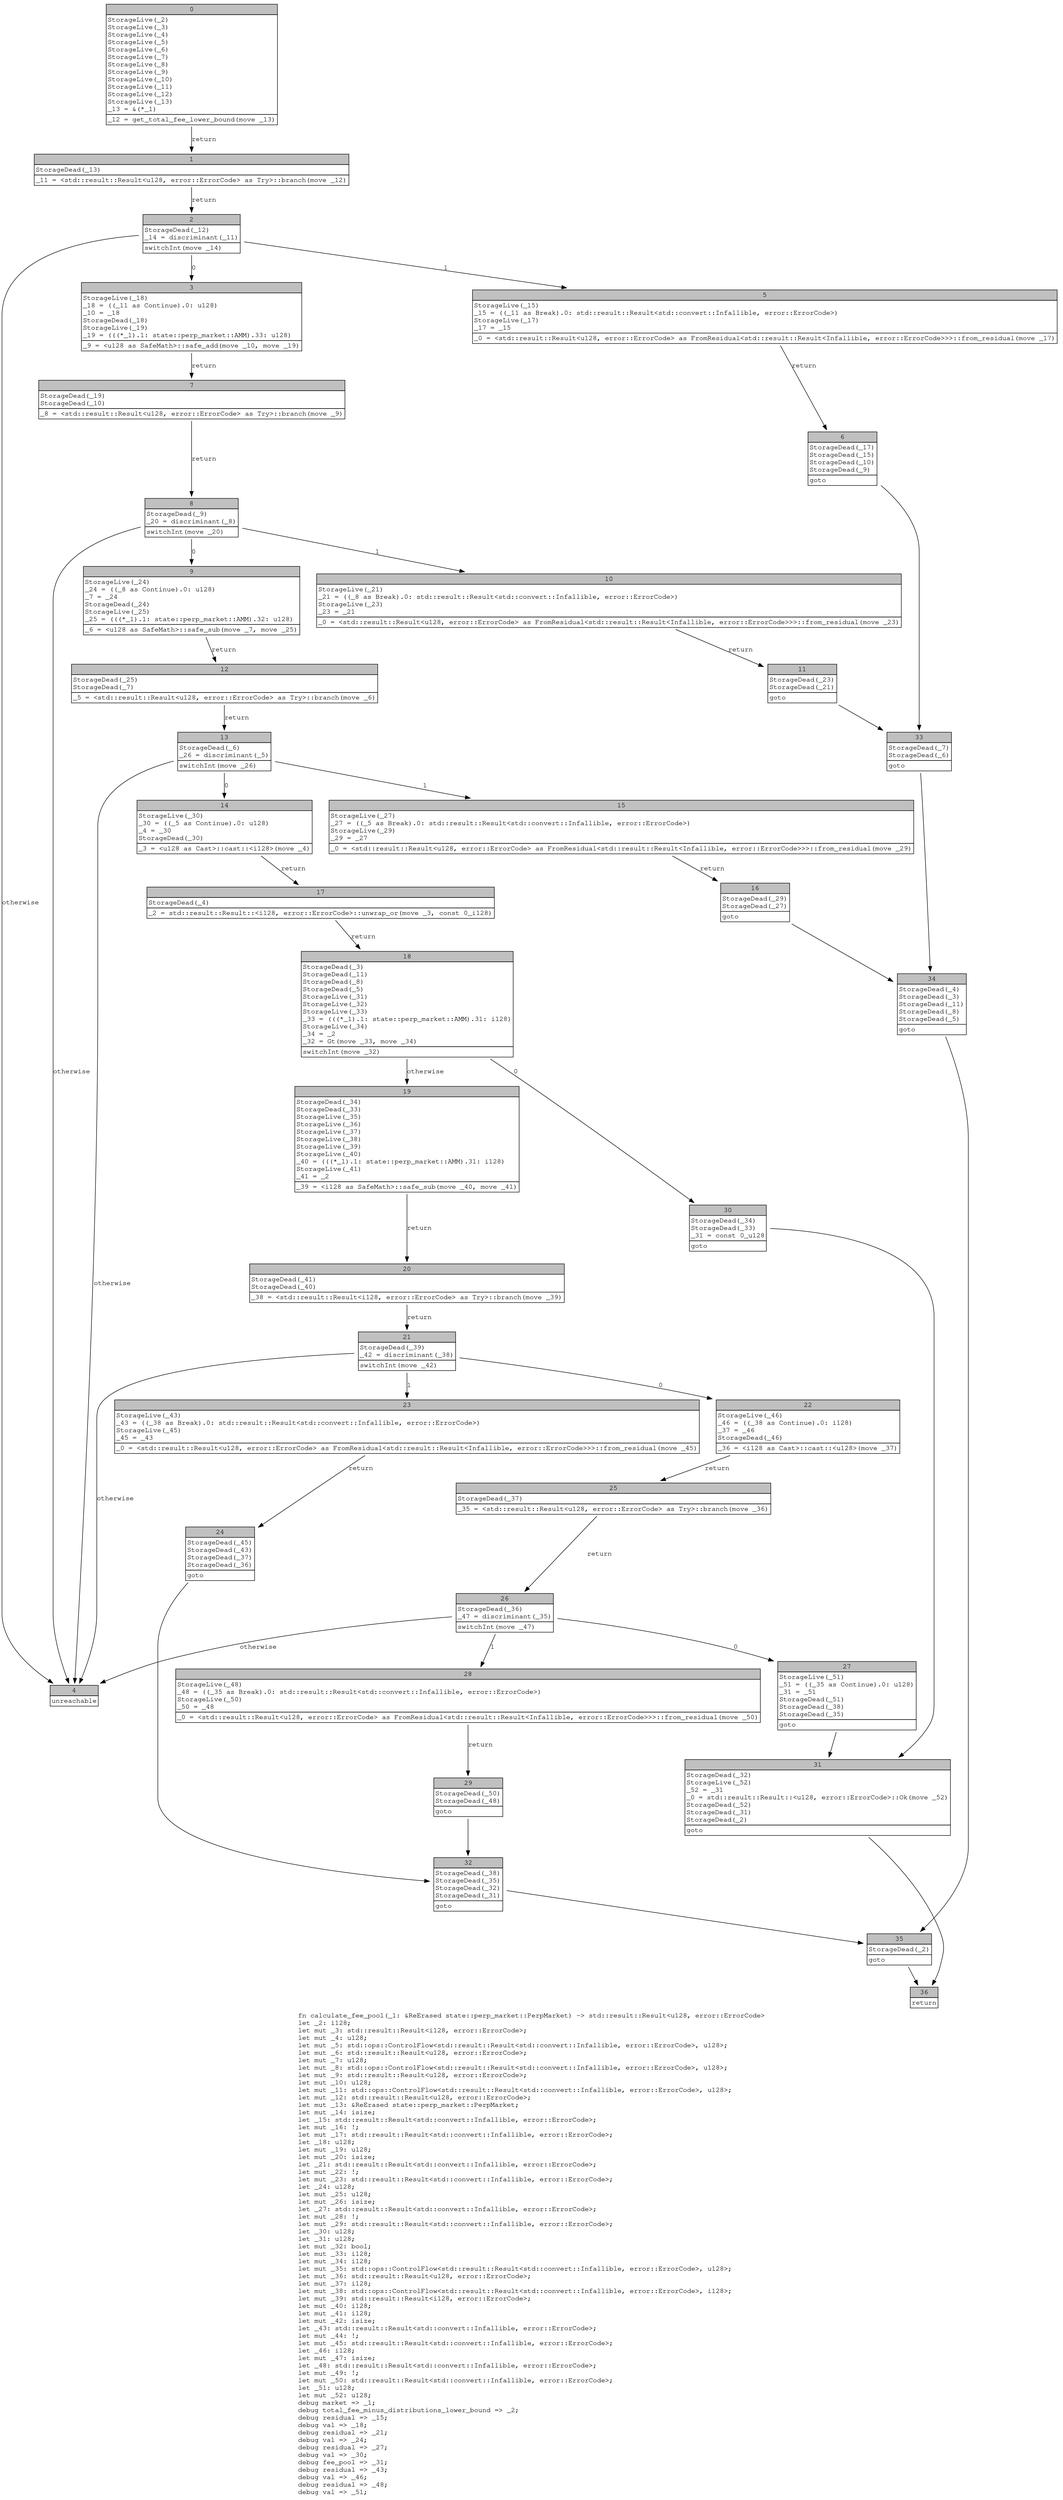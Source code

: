 digraph Mir_0_2715 {
    graph [fontname="Courier, monospace"];
    node [fontname="Courier, monospace"];
    edge [fontname="Courier, monospace"];
    label=<fn calculate_fee_pool(_1: &amp;ReErased state::perp_market::PerpMarket) -&gt; std::result::Result&lt;u128, error::ErrorCode&gt;<br align="left"/>let _2: i128;<br align="left"/>let mut _3: std::result::Result&lt;i128, error::ErrorCode&gt;;<br align="left"/>let mut _4: u128;<br align="left"/>let mut _5: std::ops::ControlFlow&lt;std::result::Result&lt;std::convert::Infallible, error::ErrorCode&gt;, u128&gt;;<br align="left"/>let mut _6: std::result::Result&lt;u128, error::ErrorCode&gt;;<br align="left"/>let mut _7: u128;<br align="left"/>let mut _8: std::ops::ControlFlow&lt;std::result::Result&lt;std::convert::Infallible, error::ErrorCode&gt;, u128&gt;;<br align="left"/>let mut _9: std::result::Result&lt;u128, error::ErrorCode&gt;;<br align="left"/>let mut _10: u128;<br align="left"/>let mut _11: std::ops::ControlFlow&lt;std::result::Result&lt;std::convert::Infallible, error::ErrorCode&gt;, u128&gt;;<br align="left"/>let mut _12: std::result::Result&lt;u128, error::ErrorCode&gt;;<br align="left"/>let mut _13: &amp;ReErased state::perp_market::PerpMarket;<br align="left"/>let mut _14: isize;<br align="left"/>let _15: std::result::Result&lt;std::convert::Infallible, error::ErrorCode&gt;;<br align="left"/>let mut _16: !;<br align="left"/>let mut _17: std::result::Result&lt;std::convert::Infallible, error::ErrorCode&gt;;<br align="left"/>let _18: u128;<br align="left"/>let mut _19: u128;<br align="left"/>let mut _20: isize;<br align="left"/>let _21: std::result::Result&lt;std::convert::Infallible, error::ErrorCode&gt;;<br align="left"/>let mut _22: !;<br align="left"/>let mut _23: std::result::Result&lt;std::convert::Infallible, error::ErrorCode&gt;;<br align="left"/>let _24: u128;<br align="left"/>let mut _25: u128;<br align="left"/>let mut _26: isize;<br align="left"/>let _27: std::result::Result&lt;std::convert::Infallible, error::ErrorCode&gt;;<br align="left"/>let mut _28: !;<br align="left"/>let mut _29: std::result::Result&lt;std::convert::Infallible, error::ErrorCode&gt;;<br align="left"/>let _30: u128;<br align="left"/>let _31: u128;<br align="left"/>let mut _32: bool;<br align="left"/>let mut _33: i128;<br align="left"/>let mut _34: i128;<br align="left"/>let mut _35: std::ops::ControlFlow&lt;std::result::Result&lt;std::convert::Infallible, error::ErrorCode&gt;, u128&gt;;<br align="left"/>let mut _36: std::result::Result&lt;u128, error::ErrorCode&gt;;<br align="left"/>let mut _37: i128;<br align="left"/>let mut _38: std::ops::ControlFlow&lt;std::result::Result&lt;std::convert::Infallible, error::ErrorCode&gt;, i128&gt;;<br align="left"/>let mut _39: std::result::Result&lt;i128, error::ErrorCode&gt;;<br align="left"/>let mut _40: i128;<br align="left"/>let mut _41: i128;<br align="left"/>let mut _42: isize;<br align="left"/>let _43: std::result::Result&lt;std::convert::Infallible, error::ErrorCode&gt;;<br align="left"/>let mut _44: !;<br align="left"/>let mut _45: std::result::Result&lt;std::convert::Infallible, error::ErrorCode&gt;;<br align="left"/>let _46: i128;<br align="left"/>let mut _47: isize;<br align="left"/>let _48: std::result::Result&lt;std::convert::Infallible, error::ErrorCode&gt;;<br align="left"/>let mut _49: !;<br align="left"/>let mut _50: std::result::Result&lt;std::convert::Infallible, error::ErrorCode&gt;;<br align="left"/>let _51: u128;<br align="left"/>let mut _52: u128;<br align="left"/>debug market =&gt; _1;<br align="left"/>debug total_fee_minus_distributions_lower_bound =&gt; _2;<br align="left"/>debug residual =&gt; _15;<br align="left"/>debug val =&gt; _18;<br align="left"/>debug residual =&gt; _21;<br align="left"/>debug val =&gt; _24;<br align="left"/>debug residual =&gt; _27;<br align="left"/>debug val =&gt; _30;<br align="left"/>debug fee_pool =&gt; _31;<br align="left"/>debug residual =&gt; _43;<br align="left"/>debug val =&gt; _46;<br align="left"/>debug residual =&gt; _48;<br align="left"/>debug val =&gt; _51;<br align="left"/>>;
    bb0__0_2715 [shape="none", label=<<table border="0" cellborder="1" cellspacing="0"><tr><td bgcolor="gray" align="center" colspan="1">0</td></tr><tr><td align="left" balign="left">StorageLive(_2)<br/>StorageLive(_3)<br/>StorageLive(_4)<br/>StorageLive(_5)<br/>StorageLive(_6)<br/>StorageLive(_7)<br/>StorageLive(_8)<br/>StorageLive(_9)<br/>StorageLive(_10)<br/>StorageLive(_11)<br/>StorageLive(_12)<br/>StorageLive(_13)<br/>_13 = &amp;(*_1)<br/></td></tr><tr><td align="left">_12 = get_total_fee_lower_bound(move _13)</td></tr></table>>];
    bb1__0_2715 [shape="none", label=<<table border="0" cellborder="1" cellspacing="0"><tr><td bgcolor="gray" align="center" colspan="1">1</td></tr><tr><td align="left" balign="left">StorageDead(_13)<br/></td></tr><tr><td align="left">_11 = &lt;std::result::Result&lt;u128, error::ErrorCode&gt; as Try&gt;::branch(move _12)</td></tr></table>>];
    bb2__0_2715 [shape="none", label=<<table border="0" cellborder="1" cellspacing="0"><tr><td bgcolor="gray" align="center" colspan="1">2</td></tr><tr><td align="left" balign="left">StorageDead(_12)<br/>_14 = discriminant(_11)<br/></td></tr><tr><td align="left">switchInt(move _14)</td></tr></table>>];
    bb3__0_2715 [shape="none", label=<<table border="0" cellborder="1" cellspacing="0"><tr><td bgcolor="gray" align="center" colspan="1">3</td></tr><tr><td align="left" balign="left">StorageLive(_18)<br/>_18 = ((_11 as Continue).0: u128)<br/>_10 = _18<br/>StorageDead(_18)<br/>StorageLive(_19)<br/>_19 = (((*_1).1: state::perp_market::AMM).33: u128)<br/></td></tr><tr><td align="left">_9 = &lt;u128 as SafeMath&gt;::safe_add(move _10, move _19)</td></tr></table>>];
    bb4__0_2715 [shape="none", label=<<table border="0" cellborder="1" cellspacing="0"><tr><td bgcolor="gray" align="center" colspan="1">4</td></tr><tr><td align="left">unreachable</td></tr></table>>];
    bb5__0_2715 [shape="none", label=<<table border="0" cellborder="1" cellspacing="0"><tr><td bgcolor="gray" align="center" colspan="1">5</td></tr><tr><td align="left" balign="left">StorageLive(_15)<br/>_15 = ((_11 as Break).0: std::result::Result&lt;std::convert::Infallible, error::ErrorCode&gt;)<br/>StorageLive(_17)<br/>_17 = _15<br/></td></tr><tr><td align="left">_0 = &lt;std::result::Result&lt;u128, error::ErrorCode&gt; as FromResidual&lt;std::result::Result&lt;Infallible, error::ErrorCode&gt;&gt;&gt;::from_residual(move _17)</td></tr></table>>];
    bb6__0_2715 [shape="none", label=<<table border="0" cellborder="1" cellspacing="0"><tr><td bgcolor="gray" align="center" colspan="1">6</td></tr><tr><td align="left" balign="left">StorageDead(_17)<br/>StorageDead(_15)<br/>StorageDead(_10)<br/>StorageDead(_9)<br/></td></tr><tr><td align="left">goto</td></tr></table>>];
    bb7__0_2715 [shape="none", label=<<table border="0" cellborder="1" cellspacing="0"><tr><td bgcolor="gray" align="center" colspan="1">7</td></tr><tr><td align="left" balign="left">StorageDead(_19)<br/>StorageDead(_10)<br/></td></tr><tr><td align="left">_8 = &lt;std::result::Result&lt;u128, error::ErrorCode&gt; as Try&gt;::branch(move _9)</td></tr></table>>];
    bb8__0_2715 [shape="none", label=<<table border="0" cellborder="1" cellspacing="0"><tr><td bgcolor="gray" align="center" colspan="1">8</td></tr><tr><td align="left" balign="left">StorageDead(_9)<br/>_20 = discriminant(_8)<br/></td></tr><tr><td align="left">switchInt(move _20)</td></tr></table>>];
    bb9__0_2715 [shape="none", label=<<table border="0" cellborder="1" cellspacing="0"><tr><td bgcolor="gray" align="center" colspan="1">9</td></tr><tr><td align="left" balign="left">StorageLive(_24)<br/>_24 = ((_8 as Continue).0: u128)<br/>_7 = _24<br/>StorageDead(_24)<br/>StorageLive(_25)<br/>_25 = (((*_1).1: state::perp_market::AMM).32: u128)<br/></td></tr><tr><td align="left">_6 = &lt;u128 as SafeMath&gt;::safe_sub(move _7, move _25)</td></tr></table>>];
    bb10__0_2715 [shape="none", label=<<table border="0" cellborder="1" cellspacing="0"><tr><td bgcolor="gray" align="center" colspan="1">10</td></tr><tr><td align="left" balign="left">StorageLive(_21)<br/>_21 = ((_8 as Break).0: std::result::Result&lt;std::convert::Infallible, error::ErrorCode&gt;)<br/>StorageLive(_23)<br/>_23 = _21<br/></td></tr><tr><td align="left">_0 = &lt;std::result::Result&lt;u128, error::ErrorCode&gt; as FromResidual&lt;std::result::Result&lt;Infallible, error::ErrorCode&gt;&gt;&gt;::from_residual(move _23)</td></tr></table>>];
    bb11__0_2715 [shape="none", label=<<table border="0" cellborder="1" cellspacing="0"><tr><td bgcolor="gray" align="center" colspan="1">11</td></tr><tr><td align="left" balign="left">StorageDead(_23)<br/>StorageDead(_21)<br/></td></tr><tr><td align="left">goto</td></tr></table>>];
    bb12__0_2715 [shape="none", label=<<table border="0" cellborder="1" cellspacing="0"><tr><td bgcolor="gray" align="center" colspan="1">12</td></tr><tr><td align="left" balign="left">StorageDead(_25)<br/>StorageDead(_7)<br/></td></tr><tr><td align="left">_5 = &lt;std::result::Result&lt;u128, error::ErrorCode&gt; as Try&gt;::branch(move _6)</td></tr></table>>];
    bb13__0_2715 [shape="none", label=<<table border="0" cellborder="1" cellspacing="0"><tr><td bgcolor="gray" align="center" colspan="1">13</td></tr><tr><td align="left" balign="left">StorageDead(_6)<br/>_26 = discriminant(_5)<br/></td></tr><tr><td align="left">switchInt(move _26)</td></tr></table>>];
    bb14__0_2715 [shape="none", label=<<table border="0" cellborder="1" cellspacing="0"><tr><td bgcolor="gray" align="center" colspan="1">14</td></tr><tr><td align="left" balign="left">StorageLive(_30)<br/>_30 = ((_5 as Continue).0: u128)<br/>_4 = _30<br/>StorageDead(_30)<br/></td></tr><tr><td align="left">_3 = &lt;u128 as Cast&gt;::cast::&lt;i128&gt;(move _4)</td></tr></table>>];
    bb15__0_2715 [shape="none", label=<<table border="0" cellborder="1" cellspacing="0"><tr><td bgcolor="gray" align="center" colspan="1">15</td></tr><tr><td align="left" balign="left">StorageLive(_27)<br/>_27 = ((_5 as Break).0: std::result::Result&lt;std::convert::Infallible, error::ErrorCode&gt;)<br/>StorageLive(_29)<br/>_29 = _27<br/></td></tr><tr><td align="left">_0 = &lt;std::result::Result&lt;u128, error::ErrorCode&gt; as FromResidual&lt;std::result::Result&lt;Infallible, error::ErrorCode&gt;&gt;&gt;::from_residual(move _29)</td></tr></table>>];
    bb16__0_2715 [shape="none", label=<<table border="0" cellborder="1" cellspacing="0"><tr><td bgcolor="gray" align="center" colspan="1">16</td></tr><tr><td align="left" balign="left">StorageDead(_29)<br/>StorageDead(_27)<br/></td></tr><tr><td align="left">goto</td></tr></table>>];
    bb17__0_2715 [shape="none", label=<<table border="0" cellborder="1" cellspacing="0"><tr><td bgcolor="gray" align="center" colspan="1">17</td></tr><tr><td align="left" balign="left">StorageDead(_4)<br/></td></tr><tr><td align="left">_2 = std::result::Result::&lt;i128, error::ErrorCode&gt;::unwrap_or(move _3, const 0_i128)</td></tr></table>>];
    bb18__0_2715 [shape="none", label=<<table border="0" cellborder="1" cellspacing="0"><tr><td bgcolor="gray" align="center" colspan="1">18</td></tr><tr><td align="left" balign="left">StorageDead(_3)<br/>StorageDead(_11)<br/>StorageDead(_8)<br/>StorageDead(_5)<br/>StorageLive(_31)<br/>StorageLive(_32)<br/>StorageLive(_33)<br/>_33 = (((*_1).1: state::perp_market::AMM).31: i128)<br/>StorageLive(_34)<br/>_34 = _2<br/>_32 = Gt(move _33, move _34)<br/></td></tr><tr><td align="left">switchInt(move _32)</td></tr></table>>];
    bb19__0_2715 [shape="none", label=<<table border="0" cellborder="1" cellspacing="0"><tr><td bgcolor="gray" align="center" colspan="1">19</td></tr><tr><td align="left" balign="left">StorageDead(_34)<br/>StorageDead(_33)<br/>StorageLive(_35)<br/>StorageLive(_36)<br/>StorageLive(_37)<br/>StorageLive(_38)<br/>StorageLive(_39)<br/>StorageLive(_40)<br/>_40 = (((*_1).1: state::perp_market::AMM).31: i128)<br/>StorageLive(_41)<br/>_41 = _2<br/></td></tr><tr><td align="left">_39 = &lt;i128 as SafeMath&gt;::safe_sub(move _40, move _41)</td></tr></table>>];
    bb20__0_2715 [shape="none", label=<<table border="0" cellborder="1" cellspacing="0"><tr><td bgcolor="gray" align="center" colspan="1">20</td></tr><tr><td align="left" balign="left">StorageDead(_41)<br/>StorageDead(_40)<br/></td></tr><tr><td align="left">_38 = &lt;std::result::Result&lt;i128, error::ErrorCode&gt; as Try&gt;::branch(move _39)</td></tr></table>>];
    bb21__0_2715 [shape="none", label=<<table border="0" cellborder="1" cellspacing="0"><tr><td bgcolor="gray" align="center" colspan="1">21</td></tr><tr><td align="left" balign="left">StorageDead(_39)<br/>_42 = discriminant(_38)<br/></td></tr><tr><td align="left">switchInt(move _42)</td></tr></table>>];
    bb22__0_2715 [shape="none", label=<<table border="0" cellborder="1" cellspacing="0"><tr><td bgcolor="gray" align="center" colspan="1">22</td></tr><tr><td align="left" balign="left">StorageLive(_46)<br/>_46 = ((_38 as Continue).0: i128)<br/>_37 = _46<br/>StorageDead(_46)<br/></td></tr><tr><td align="left">_36 = &lt;i128 as Cast&gt;::cast::&lt;u128&gt;(move _37)</td></tr></table>>];
    bb23__0_2715 [shape="none", label=<<table border="0" cellborder="1" cellspacing="0"><tr><td bgcolor="gray" align="center" colspan="1">23</td></tr><tr><td align="left" balign="left">StorageLive(_43)<br/>_43 = ((_38 as Break).0: std::result::Result&lt;std::convert::Infallible, error::ErrorCode&gt;)<br/>StorageLive(_45)<br/>_45 = _43<br/></td></tr><tr><td align="left">_0 = &lt;std::result::Result&lt;u128, error::ErrorCode&gt; as FromResidual&lt;std::result::Result&lt;Infallible, error::ErrorCode&gt;&gt;&gt;::from_residual(move _45)</td></tr></table>>];
    bb24__0_2715 [shape="none", label=<<table border="0" cellborder="1" cellspacing="0"><tr><td bgcolor="gray" align="center" colspan="1">24</td></tr><tr><td align="left" balign="left">StorageDead(_45)<br/>StorageDead(_43)<br/>StorageDead(_37)<br/>StorageDead(_36)<br/></td></tr><tr><td align="left">goto</td></tr></table>>];
    bb25__0_2715 [shape="none", label=<<table border="0" cellborder="1" cellspacing="0"><tr><td bgcolor="gray" align="center" colspan="1">25</td></tr><tr><td align="left" balign="left">StorageDead(_37)<br/></td></tr><tr><td align="left">_35 = &lt;std::result::Result&lt;u128, error::ErrorCode&gt; as Try&gt;::branch(move _36)</td></tr></table>>];
    bb26__0_2715 [shape="none", label=<<table border="0" cellborder="1" cellspacing="0"><tr><td bgcolor="gray" align="center" colspan="1">26</td></tr><tr><td align="left" balign="left">StorageDead(_36)<br/>_47 = discriminant(_35)<br/></td></tr><tr><td align="left">switchInt(move _47)</td></tr></table>>];
    bb27__0_2715 [shape="none", label=<<table border="0" cellborder="1" cellspacing="0"><tr><td bgcolor="gray" align="center" colspan="1">27</td></tr><tr><td align="left" balign="left">StorageLive(_51)<br/>_51 = ((_35 as Continue).0: u128)<br/>_31 = _51<br/>StorageDead(_51)<br/>StorageDead(_38)<br/>StorageDead(_35)<br/></td></tr><tr><td align="left">goto</td></tr></table>>];
    bb28__0_2715 [shape="none", label=<<table border="0" cellborder="1" cellspacing="0"><tr><td bgcolor="gray" align="center" colspan="1">28</td></tr><tr><td align="left" balign="left">StorageLive(_48)<br/>_48 = ((_35 as Break).0: std::result::Result&lt;std::convert::Infallible, error::ErrorCode&gt;)<br/>StorageLive(_50)<br/>_50 = _48<br/></td></tr><tr><td align="left">_0 = &lt;std::result::Result&lt;u128, error::ErrorCode&gt; as FromResidual&lt;std::result::Result&lt;Infallible, error::ErrorCode&gt;&gt;&gt;::from_residual(move _50)</td></tr></table>>];
    bb29__0_2715 [shape="none", label=<<table border="0" cellborder="1" cellspacing="0"><tr><td bgcolor="gray" align="center" colspan="1">29</td></tr><tr><td align="left" balign="left">StorageDead(_50)<br/>StorageDead(_48)<br/></td></tr><tr><td align="left">goto</td></tr></table>>];
    bb30__0_2715 [shape="none", label=<<table border="0" cellborder="1" cellspacing="0"><tr><td bgcolor="gray" align="center" colspan="1">30</td></tr><tr><td align="left" balign="left">StorageDead(_34)<br/>StorageDead(_33)<br/>_31 = const 0_u128<br/></td></tr><tr><td align="left">goto</td></tr></table>>];
    bb31__0_2715 [shape="none", label=<<table border="0" cellborder="1" cellspacing="0"><tr><td bgcolor="gray" align="center" colspan="1">31</td></tr><tr><td align="left" balign="left">StorageDead(_32)<br/>StorageLive(_52)<br/>_52 = _31<br/>_0 = std::result::Result::&lt;u128, error::ErrorCode&gt;::Ok(move _52)<br/>StorageDead(_52)<br/>StorageDead(_31)<br/>StorageDead(_2)<br/></td></tr><tr><td align="left">goto</td></tr></table>>];
    bb32__0_2715 [shape="none", label=<<table border="0" cellborder="1" cellspacing="0"><tr><td bgcolor="gray" align="center" colspan="1">32</td></tr><tr><td align="left" balign="left">StorageDead(_38)<br/>StorageDead(_35)<br/>StorageDead(_32)<br/>StorageDead(_31)<br/></td></tr><tr><td align="left">goto</td></tr></table>>];
    bb33__0_2715 [shape="none", label=<<table border="0" cellborder="1" cellspacing="0"><tr><td bgcolor="gray" align="center" colspan="1">33</td></tr><tr><td align="left" balign="left">StorageDead(_7)<br/>StorageDead(_6)<br/></td></tr><tr><td align="left">goto</td></tr></table>>];
    bb34__0_2715 [shape="none", label=<<table border="0" cellborder="1" cellspacing="0"><tr><td bgcolor="gray" align="center" colspan="1">34</td></tr><tr><td align="left" balign="left">StorageDead(_4)<br/>StorageDead(_3)<br/>StorageDead(_11)<br/>StorageDead(_8)<br/>StorageDead(_5)<br/></td></tr><tr><td align="left">goto</td></tr></table>>];
    bb35__0_2715 [shape="none", label=<<table border="0" cellborder="1" cellspacing="0"><tr><td bgcolor="gray" align="center" colspan="1">35</td></tr><tr><td align="left" balign="left">StorageDead(_2)<br/></td></tr><tr><td align="left">goto</td></tr></table>>];
    bb36__0_2715 [shape="none", label=<<table border="0" cellborder="1" cellspacing="0"><tr><td bgcolor="gray" align="center" colspan="1">36</td></tr><tr><td align="left">return</td></tr></table>>];
    bb0__0_2715 -> bb1__0_2715 [label="return"];
    bb1__0_2715 -> bb2__0_2715 [label="return"];
    bb2__0_2715 -> bb3__0_2715 [label="0"];
    bb2__0_2715 -> bb5__0_2715 [label="1"];
    bb2__0_2715 -> bb4__0_2715 [label="otherwise"];
    bb3__0_2715 -> bb7__0_2715 [label="return"];
    bb5__0_2715 -> bb6__0_2715 [label="return"];
    bb6__0_2715 -> bb33__0_2715 [label=""];
    bb7__0_2715 -> bb8__0_2715 [label="return"];
    bb8__0_2715 -> bb9__0_2715 [label="0"];
    bb8__0_2715 -> bb10__0_2715 [label="1"];
    bb8__0_2715 -> bb4__0_2715 [label="otherwise"];
    bb9__0_2715 -> bb12__0_2715 [label="return"];
    bb10__0_2715 -> bb11__0_2715 [label="return"];
    bb11__0_2715 -> bb33__0_2715 [label=""];
    bb12__0_2715 -> bb13__0_2715 [label="return"];
    bb13__0_2715 -> bb14__0_2715 [label="0"];
    bb13__0_2715 -> bb15__0_2715 [label="1"];
    bb13__0_2715 -> bb4__0_2715 [label="otherwise"];
    bb14__0_2715 -> bb17__0_2715 [label="return"];
    bb15__0_2715 -> bb16__0_2715 [label="return"];
    bb16__0_2715 -> bb34__0_2715 [label=""];
    bb17__0_2715 -> bb18__0_2715 [label="return"];
    bb18__0_2715 -> bb30__0_2715 [label="0"];
    bb18__0_2715 -> bb19__0_2715 [label="otherwise"];
    bb19__0_2715 -> bb20__0_2715 [label="return"];
    bb20__0_2715 -> bb21__0_2715 [label="return"];
    bb21__0_2715 -> bb22__0_2715 [label="0"];
    bb21__0_2715 -> bb23__0_2715 [label="1"];
    bb21__0_2715 -> bb4__0_2715 [label="otherwise"];
    bb22__0_2715 -> bb25__0_2715 [label="return"];
    bb23__0_2715 -> bb24__0_2715 [label="return"];
    bb24__0_2715 -> bb32__0_2715 [label=""];
    bb25__0_2715 -> bb26__0_2715 [label="return"];
    bb26__0_2715 -> bb27__0_2715 [label="0"];
    bb26__0_2715 -> bb28__0_2715 [label="1"];
    bb26__0_2715 -> bb4__0_2715 [label="otherwise"];
    bb27__0_2715 -> bb31__0_2715 [label=""];
    bb28__0_2715 -> bb29__0_2715 [label="return"];
    bb29__0_2715 -> bb32__0_2715 [label=""];
    bb30__0_2715 -> bb31__0_2715 [label=""];
    bb31__0_2715 -> bb36__0_2715 [label=""];
    bb32__0_2715 -> bb35__0_2715 [label=""];
    bb33__0_2715 -> bb34__0_2715 [label=""];
    bb34__0_2715 -> bb35__0_2715 [label=""];
    bb35__0_2715 -> bb36__0_2715 [label=""];
}
